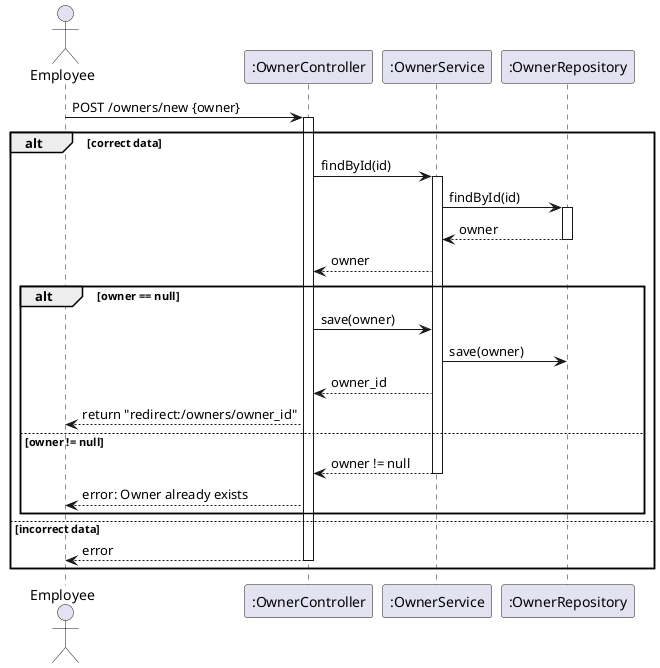@startuml

actor Employee
participant ":OwnerController" as Controller
participant ":OwnerService" as Service
participant ":OwnerRepository" as Repository

Employee -> Controller: POST /owners/new {owner}
alt correct data
activate Controller
Controller -> Service: findById(id)
activate Service
Service -> Repository: findById(id)
activate Repository
Repository --> Service: owner
deactivate Repository
Service --> Controller: owner
alt owner == null
Controller -> Service: save(owner)
Service -> Repository: save(owner)
Service --> Controller: owner_id
Controller --> Employee: return "redirect:/owners/owner_id"
else owner != null
Service --> Controller: owner != null
deactivate Service
Controller --> Employee: error: Owner already exists
end
else incorrect data
Controller --> Employee: error
deactivate Controller
end


@enduml
